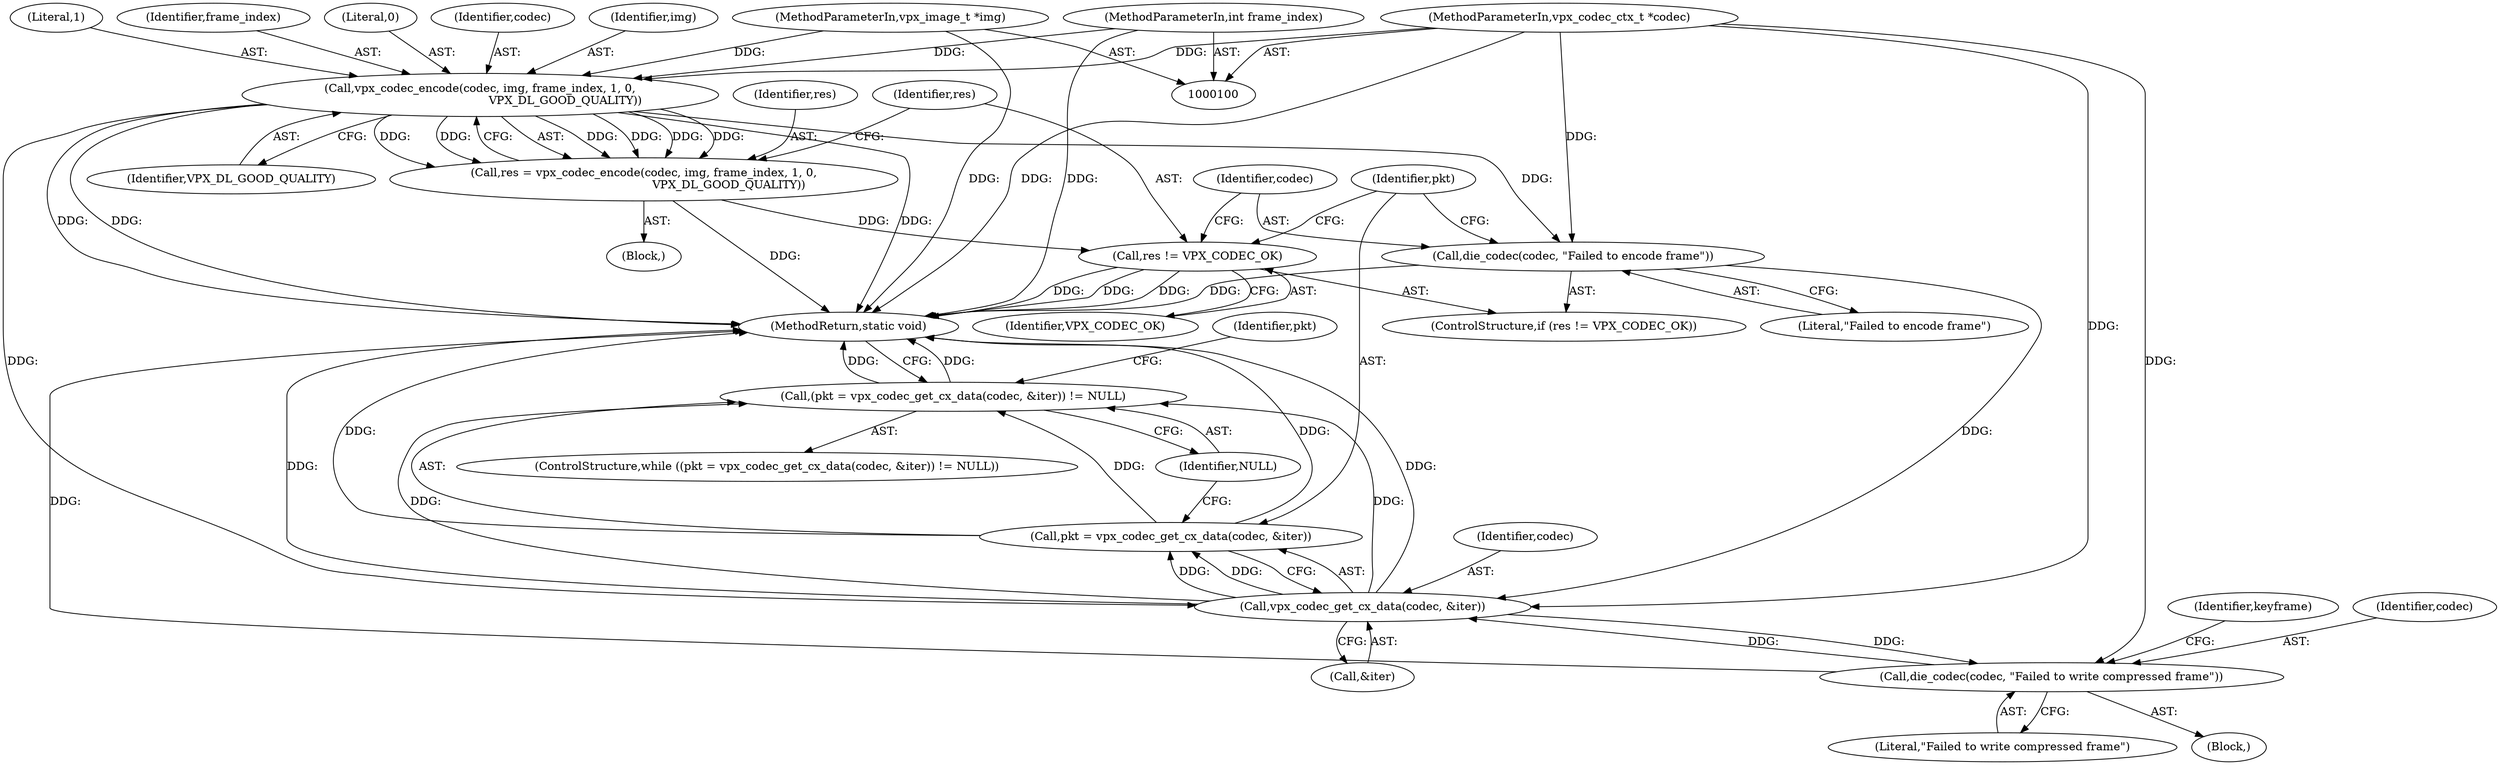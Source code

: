 digraph "1_Android_5a9753fca56f0eeb9f61e342b2fccffc364f9426_6@pointer" {
"1000117" [label="(Call,vpx_codec_encode(codec, img, frame_index, 1, 0,\n                                               VPX_DL_GOOD_QUALITY))"];
"1000101" [label="(MethodParameterIn,vpx_codec_ctx_t *codec)"];
"1000102" [label="(MethodParameterIn,vpx_image_t *img)"];
"1000103" [label="(MethodParameterIn,int frame_index)"];
"1000115" [label="(Call,res = vpx_codec_encode(codec, img, frame_index, 1, 0,\n                                               VPX_DL_GOOD_QUALITY))"];
"1000125" [label="(Call,res != VPX_CODEC_OK)"];
"1000128" [label="(Call,die_codec(codec, \"Failed to encode frame\"))"];
"1000135" [label="(Call,vpx_codec_get_cx_data(codec, &iter))"];
"1000132" [label="(Call,(pkt = vpx_codec_get_cx_data(codec, &iter)) != NULL)"];
"1000133" [label="(Call,pkt = vpx_codec_get_cx_data(codec, &iter))"];
"1000188" [label="(Call,die_codec(codec, \"Failed to write compressed frame\"))"];
"1000122" [label="(Literal,0)"];
"1000117" [label="(Call,vpx_codec_encode(codec, img, frame_index, 1, 0,\n                                               VPX_DL_GOOD_QUALITY))"];
"1000116" [label="(Identifier,res)"];
"1000118" [label="(Identifier,codec)"];
"1000105" [label="(Block,)"];
"1000128" [label="(Call,die_codec(codec, \"Failed to encode frame\"))"];
"1000119" [label="(Identifier,img)"];
"1000136" [label="(Identifier,codec)"];
"1000133" [label="(Call,pkt = vpx_codec_get_cx_data(codec, &iter))"];
"1000121" [label="(Literal,1)"];
"1000139" [label="(Identifier,NULL)"];
"1000144" [label="(Identifier,pkt)"];
"1000120" [label="(Identifier,frame_index)"];
"1000134" [label="(Identifier,pkt)"];
"1000131" [label="(ControlStructure,while ((pkt = vpx_codec_get_cx_data(codec, &iter)) != NULL))"];
"1000190" [label="(Literal,\"Failed to write compressed frame\")"];
"1000102" [label="(MethodParameterIn,vpx_image_t *img)"];
"1000103" [label="(MethodParameterIn,int frame_index)"];
"1000130" [label="(Literal,\"Failed to encode frame\")"];
"1000135" [label="(Call,vpx_codec_get_cx_data(codec, &iter))"];
"1000137" [label="(Call,&iter)"];
"1000193" [label="(Identifier,keyframe)"];
"1000125" [label="(Call,res != VPX_CODEC_OK)"];
"1000189" [label="(Identifier,codec)"];
"1000198" [label="(MethodReturn,static void)"];
"1000101" [label="(MethodParameterIn,vpx_codec_ctx_t *codec)"];
"1000126" [label="(Identifier,res)"];
"1000123" [label="(Identifier,VPX_DL_GOOD_QUALITY)"];
"1000115" [label="(Call,res = vpx_codec_encode(codec, img, frame_index, 1, 0,\n                                               VPX_DL_GOOD_QUALITY))"];
"1000124" [label="(ControlStructure,if (res != VPX_CODEC_OK))"];
"1000187" [label="(Block,)"];
"1000127" [label="(Identifier,VPX_CODEC_OK)"];
"1000129" [label="(Identifier,codec)"];
"1000188" [label="(Call,die_codec(codec, \"Failed to write compressed frame\"))"];
"1000132" [label="(Call,(pkt = vpx_codec_get_cx_data(codec, &iter)) != NULL)"];
"1000117" -> "1000115"  [label="AST: "];
"1000117" -> "1000123"  [label="CFG: "];
"1000118" -> "1000117"  [label="AST: "];
"1000119" -> "1000117"  [label="AST: "];
"1000120" -> "1000117"  [label="AST: "];
"1000121" -> "1000117"  [label="AST: "];
"1000122" -> "1000117"  [label="AST: "];
"1000123" -> "1000117"  [label="AST: "];
"1000115" -> "1000117"  [label="CFG: "];
"1000117" -> "1000198"  [label="DDG: "];
"1000117" -> "1000198"  [label="DDG: "];
"1000117" -> "1000198"  [label="DDG: "];
"1000117" -> "1000115"  [label="DDG: "];
"1000117" -> "1000115"  [label="DDG: "];
"1000117" -> "1000115"  [label="DDG: "];
"1000117" -> "1000115"  [label="DDG: "];
"1000117" -> "1000115"  [label="DDG: "];
"1000117" -> "1000115"  [label="DDG: "];
"1000101" -> "1000117"  [label="DDG: "];
"1000102" -> "1000117"  [label="DDG: "];
"1000103" -> "1000117"  [label="DDG: "];
"1000117" -> "1000128"  [label="DDG: "];
"1000117" -> "1000135"  [label="DDG: "];
"1000101" -> "1000100"  [label="AST: "];
"1000101" -> "1000198"  [label="DDG: "];
"1000101" -> "1000128"  [label="DDG: "];
"1000101" -> "1000135"  [label="DDG: "];
"1000101" -> "1000188"  [label="DDG: "];
"1000102" -> "1000100"  [label="AST: "];
"1000102" -> "1000198"  [label="DDG: "];
"1000103" -> "1000100"  [label="AST: "];
"1000103" -> "1000198"  [label="DDG: "];
"1000115" -> "1000105"  [label="AST: "];
"1000116" -> "1000115"  [label="AST: "];
"1000126" -> "1000115"  [label="CFG: "];
"1000115" -> "1000198"  [label="DDG: "];
"1000115" -> "1000125"  [label="DDG: "];
"1000125" -> "1000124"  [label="AST: "];
"1000125" -> "1000127"  [label="CFG: "];
"1000126" -> "1000125"  [label="AST: "];
"1000127" -> "1000125"  [label="AST: "];
"1000129" -> "1000125"  [label="CFG: "];
"1000134" -> "1000125"  [label="CFG: "];
"1000125" -> "1000198"  [label="DDG: "];
"1000125" -> "1000198"  [label="DDG: "];
"1000125" -> "1000198"  [label="DDG: "];
"1000128" -> "1000124"  [label="AST: "];
"1000128" -> "1000130"  [label="CFG: "];
"1000129" -> "1000128"  [label="AST: "];
"1000130" -> "1000128"  [label="AST: "];
"1000134" -> "1000128"  [label="CFG: "];
"1000128" -> "1000198"  [label="DDG: "];
"1000128" -> "1000135"  [label="DDG: "];
"1000135" -> "1000133"  [label="AST: "];
"1000135" -> "1000137"  [label="CFG: "];
"1000136" -> "1000135"  [label="AST: "];
"1000137" -> "1000135"  [label="AST: "];
"1000133" -> "1000135"  [label="CFG: "];
"1000135" -> "1000198"  [label="DDG: "];
"1000135" -> "1000198"  [label="DDG: "];
"1000135" -> "1000132"  [label="DDG: "];
"1000135" -> "1000132"  [label="DDG: "];
"1000135" -> "1000133"  [label="DDG: "];
"1000135" -> "1000133"  [label="DDG: "];
"1000188" -> "1000135"  [label="DDG: "];
"1000135" -> "1000188"  [label="DDG: "];
"1000132" -> "1000131"  [label="AST: "];
"1000132" -> "1000139"  [label="CFG: "];
"1000133" -> "1000132"  [label="AST: "];
"1000139" -> "1000132"  [label="AST: "];
"1000144" -> "1000132"  [label="CFG: "];
"1000198" -> "1000132"  [label="CFG: "];
"1000132" -> "1000198"  [label="DDG: "];
"1000132" -> "1000198"  [label="DDG: "];
"1000133" -> "1000132"  [label="DDG: "];
"1000134" -> "1000133"  [label="AST: "];
"1000139" -> "1000133"  [label="CFG: "];
"1000133" -> "1000198"  [label="DDG: "];
"1000133" -> "1000198"  [label="DDG: "];
"1000188" -> "1000187"  [label="AST: "];
"1000188" -> "1000190"  [label="CFG: "];
"1000189" -> "1000188"  [label="AST: "];
"1000190" -> "1000188"  [label="AST: "];
"1000193" -> "1000188"  [label="CFG: "];
"1000188" -> "1000198"  [label="DDG: "];
}
